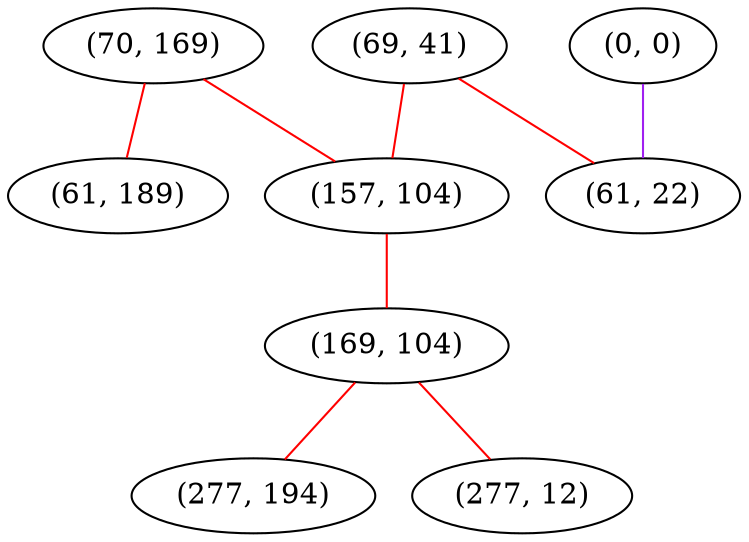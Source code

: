 graph "" {
"(69, 41)";
"(70, 169)";
"(0, 0)";
"(61, 189)";
"(157, 104)";
"(169, 104)";
"(277, 194)";
"(61, 22)";
"(277, 12)";
"(69, 41)" -- "(61, 22)"  [color=red, key=0, weight=1];
"(69, 41)" -- "(157, 104)"  [color=red, key=0, weight=1];
"(70, 169)" -- "(61, 189)"  [color=red, key=0, weight=1];
"(70, 169)" -- "(157, 104)"  [color=red, key=0, weight=1];
"(0, 0)" -- "(61, 22)"  [color=purple, key=0, weight=4];
"(157, 104)" -- "(169, 104)"  [color=red, key=0, weight=1];
"(169, 104)" -- "(277, 12)"  [color=red, key=0, weight=1];
"(169, 104)" -- "(277, 194)"  [color=red, key=0, weight=1];
}

